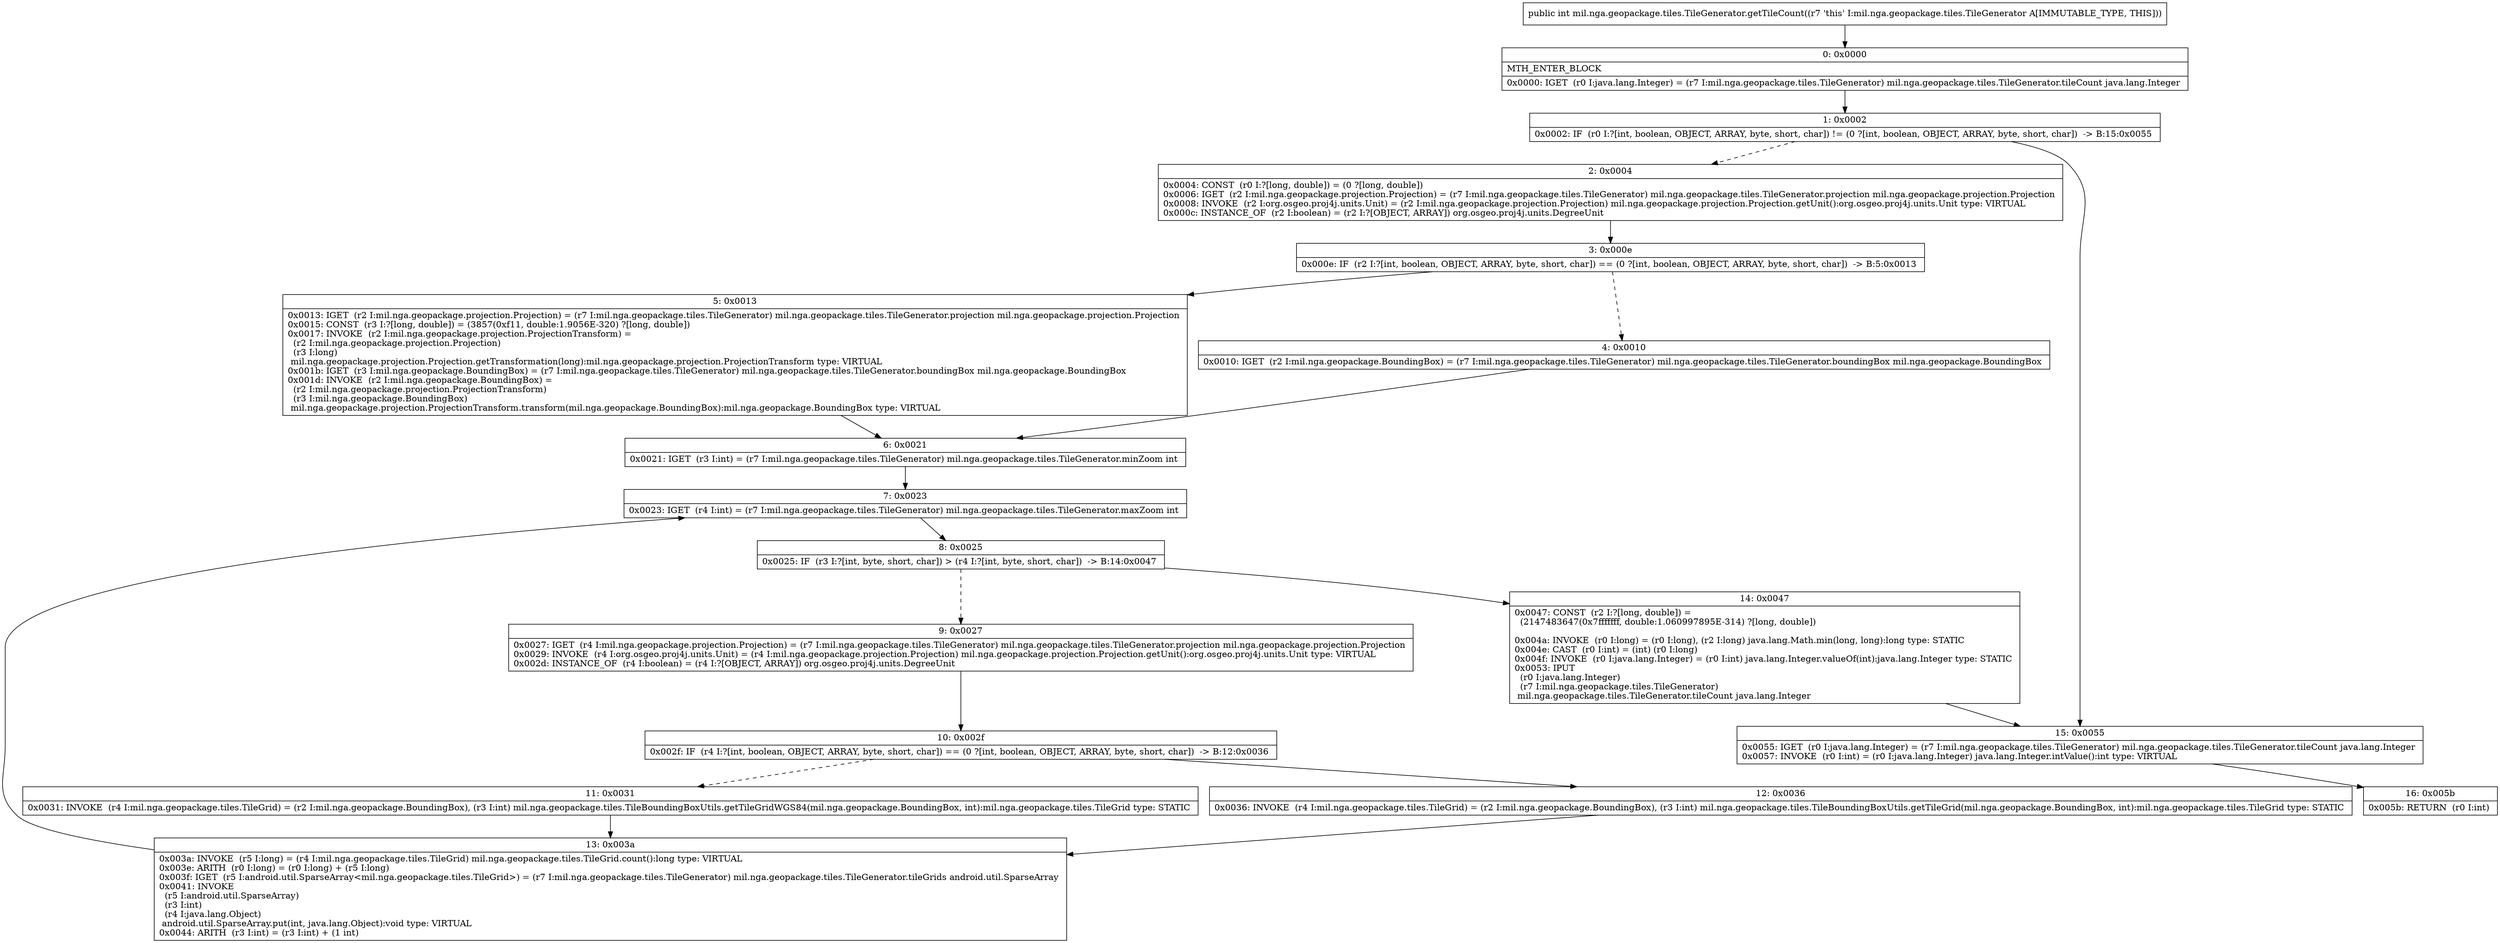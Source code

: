 digraph "CFG formil.nga.geopackage.tiles.TileGenerator.getTileCount()I" {
Node_0 [shape=record,label="{0\:\ 0x0000|MTH_ENTER_BLOCK\l|0x0000: IGET  (r0 I:java.lang.Integer) = (r7 I:mil.nga.geopackage.tiles.TileGenerator) mil.nga.geopackage.tiles.TileGenerator.tileCount java.lang.Integer \l}"];
Node_1 [shape=record,label="{1\:\ 0x0002|0x0002: IF  (r0 I:?[int, boolean, OBJECT, ARRAY, byte, short, char]) != (0 ?[int, boolean, OBJECT, ARRAY, byte, short, char])  \-\> B:15:0x0055 \l}"];
Node_2 [shape=record,label="{2\:\ 0x0004|0x0004: CONST  (r0 I:?[long, double]) = (0 ?[long, double]) \l0x0006: IGET  (r2 I:mil.nga.geopackage.projection.Projection) = (r7 I:mil.nga.geopackage.tiles.TileGenerator) mil.nga.geopackage.tiles.TileGenerator.projection mil.nga.geopackage.projection.Projection \l0x0008: INVOKE  (r2 I:org.osgeo.proj4j.units.Unit) = (r2 I:mil.nga.geopackage.projection.Projection) mil.nga.geopackage.projection.Projection.getUnit():org.osgeo.proj4j.units.Unit type: VIRTUAL \l0x000c: INSTANCE_OF  (r2 I:boolean) = (r2 I:?[OBJECT, ARRAY]) org.osgeo.proj4j.units.DegreeUnit \l}"];
Node_3 [shape=record,label="{3\:\ 0x000e|0x000e: IF  (r2 I:?[int, boolean, OBJECT, ARRAY, byte, short, char]) == (0 ?[int, boolean, OBJECT, ARRAY, byte, short, char])  \-\> B:5:0x0013 \l}"];
Node_4 [shape=record,label="{4\:\ 0x0010|0x0010: IGET  (r2 I:mil.nga.geopackage.BoundingBox) = (r7 I:mil.nga.geopackage.tiles.TileGenerator) mil.nga.geopackage.tiles.TileGenerator.boundingBox mil.nga.geopackage.BoundingBox \l}"];
Node_5 [shape=record,label="{5\:\ 0x0013|0x0013: IGET  (r2 I:mil.nga.geopackage.projection.Projection) = (r7 I:mil.nga.geopackage.tiles.TileGenerator) mil.nga.geopackage.tiles.TileGenerator.projection mil.nga.geopackage.projection.Projection \l0x0015: CONST  (r3 I:?[long, double]) = (3857(0xf11, double:1.9056E\-320) ?[long, double]) \l0x0017: INVOKE  (r2 I:mil.nga.geopackage.projection.ProjectionTransform) = \l  (r2 I:mil.nga.geopackage.projection.Projection)\l  (r3 I:long)\l mil.nga.geopackage.projection.Projection.getTransformation(long):mil.nga.geopackage.projection.ProjectionTransform type: VIRTUAL \l0x001b: IGET  (r3 I:mil.nga.geopackage.BoundingBox) = (r7 I:mil.nga.geopackage.tiles.TileGenerator) mil.nga.geopackage.tiles.TileGenerator.boundingBox mil.nga.geopackage.BoundingBox \l0x001d: INVOKE  (r2 I:mil.nga.geopackage.BoundingBox) = \l  (r2 I:mil.nga.geopackage.projection.ProjectionTransform)\l  (r3 I:mil.nga.geopackage.BoundingBox)\l mil.nga.geopackage.projection.ProjectionTransform.transform(mil.nga.geopackage.BoundingBox):mil.nga.geopackage.BoundingBox type: VIRTUAL \l}"];
Node_6 [shape=record,label="{6\:\ 0x0021|0x0021: IGET  (r3 I:int) = (r7 I:mil.nga.geopackage.tiles.TileGenerator) mil.nga.geopackage.tiles.TileGenerator.minZoom int \l}"];
Node_7 [shape=record,label="{7\:\ 0x0023|0x0023: IGET  (r4 I:int) = (r7 I:mil.nga.geopackage.tiles.TileGenerator) mil.nga.geopackage.tiles.TileGenerator.maxZoom int \l}"];
Node_8 [shape=record,label="{8\:\ 0x0025|0x0025: IF  (r3 I:?[int, byte, short, char]) \> (r4 I:?[int, byte, short, char])  \-\> B:14:0x0047 \l}"];
Node_9 [shape=record,label="{9\:\ 0x0027|0x0027: IGET  (r4 I:mil.nga.geopackage.projection.Projection) = (r7 I:mil.nga.geopackage.tiles.TileGenerator) mil.nga.geopackage.tiles.TileGenerator.projection mil.nga.geopackage.projection.Projection \l0x0029: INVOKE  (r4 I:org.osgeo.proj4j.units.Unit) = (r4 I:mil.nga.geopackage.projection.Projection) mil.nga.geopackage.projection.Projection.getUnit():org.osgeo.proj4j.units.Unit type: VIRTUAL \l0x002d: INSTANCE_OF  (r4 I:boolean) = (r4 I:?[OBJECT, ARRAY]) org.osgeo.proj4j.units.DegreeUnit \l}"];
Node_10 [shape=record,label="{10\:\ 0x002f|0x002f: IF  (r4 I:?[int, boolean, OBJECT, ARRAY, byte, short, char]) == (0 ?[int, boolean, OBJECT, ARRAY, byte, short, char])  \-\> B:12:0x0036 \l}"];
Node_11 [shape=record,label="{11\:\ 0x0031|0x0031: INVOKE  (r4 I:mil.nga.geopackage.tiles.TileGrid) = (r2 I:mil.nga.geopackage.BoundingBox), (r3 I:int) mil.nga.geopackage.tiles.TileBoundingBoxUtils.getTileGridWGS84(mil.nga.geopackage.BoundingBox, int):mil.nga.geopackage.tiles.TileGrid type: STATIC \l}"];
Node_12 [shape=record,label="{12\:\ 0x0036|0x0036: INVOKE  (r4 I:mil.nga.geopackage.tiles.TileGrid) = (r2 I:mil.nga.geopackage.BoundingBox), (r3 I:int) mil.nga.geopackage.tiles.TileBoundingBoxUtils.getTileGrid(mil.nga.geopackage.BoundingBox, int):mil.nga.geopackage.tiles.TileGrid type: STATIC \l}"];
Node_13 [shape=record,label="{13\:\ 0x003a|0x003a: INVOKE  (r5 I:long) = (r4 I:mil.nga.geopackage.tiles.TileGrid) mil.nga.geopackage.tiles.TileGrid.count():long type: VIRTUAL \l0x003e: ARITH  (r0 I:long) = (r0 I:long) + (r5 I:long) \l0x003f: IGET  (r5 I:android.util.SparseArray\<mil.nga.geopackage.tiles.TileGrid\>) = (r7 I:mil.nga.geopackage.tiles.TileGenerator) mil.nga.geopackage.tiles.TileGenerator.tileGrids android.util.SparseArray \l0x0041: INVOKE  \l  (r5 I:android.util.SparseArray)\l  (r3 I:int)\l  (r4 I:java.lang.Object)\l android.util.SparseArray.put(int, java.lang.Object):void type: VIRTUAL \l0x0044: ARITH  (r3 I:int) = (r3 I:int) + (1 int) \l}"];
Node_14 [shape=record,label="{14\:\ 0x0047|0x0047: CONST  (r2 I:?[long, double]) = \l  (2147483647(0x7fffffff, double:1.060997895E\-314) ?[long, double])\l \l0x004a: INVOKE  (r0 I:long) = (r0 I:long), (r2 I:long) java.lang.Math.min(long, long):long type: STATIC \l0x004e: CAST  (r0 I:int) = (int) (r0 I:long) \l0x004f: INVOKE  (r0 I:java.lang.Integer) = (r0 I:int) java.lang.Integer.valueOf(int):java.lang.Integer type: STATIC \l0x0053: IPUT  \l  (r0 I:java.lang.Integer)\l  (r7 I:mil.nga.geopackage.tiles.TileGenerator)\l mil.nga.geopackage.tiles.TileGenerator.tileCount java.lang.Integer \l}"];
Node_15 [shape=record,label="{15\:\ 0x0055|0x0055: IGET  (r0 I:java.lang.Integer) = (r7 I:mil.nga.geopackage.tiles.TileGenerator) mil.nga.geopackage.tiles.TileGenerator.tileCount java.lang.Integer \l0x0057: INVOKE  (r0 I:int) = (r0 I:java.lang.Integer) java.lang.Integer.intValue():int type: VIRTUAL \l}"];
Node_16 [shape=record,label="{16\:\ 0x005b|0x005b: RETURN  (r0 I:int) \l}"];
MethodNode[shape=record,label="{public int mil.nga.geopackage.tiles.TileGenerator.getTileCount((r7 'this' I:mil.nga.geopackage.tiles.TileGenerator A[IMMUTABLE_TYPE, THIS])) }"];
MethodNode -> Node_0;
Node_0 -> Node_1;
Node_1 -> Node_2[style=dashed];
Node_1 -> Node_15;
Node_2 -> Node_3;
Node_3 -> Node_4[style=dashed];
Node_3 -> Node_5;
Node_4 -> Node_6;
Node_5 -> Node_6;
Node_6 -> Node_7;
Node_7 -> Node_8;
Node_8 -> Node_9[style=dashed];
Node_8 -> Node_14;
Node_9 -> Node_10;
Node_10 -> Node_11[style=dashed];
Node_10 -> Node_12;
Node_11 -> Node_13;
Node_12 -> Node_13;
Node_13 -> Node_7;
Node_14 -> Node_15;
Node_15 -> Node_16;
}

